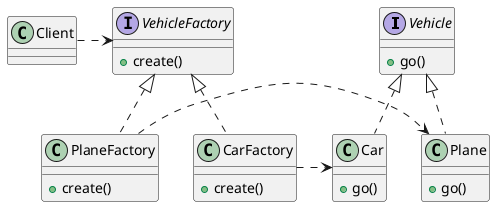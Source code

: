 @startuml

interface Vehicle {
    +go()
}

class Car {
    +go()
}

class Plane {
    +go()
}

interface VehicleFactory {
    +create()
}
class CarFactory {
    +create()
}
class PlaneFactory {
    +create()
}

class Client

Client .right.> VehicleFactory
Vehicle <|.. Car
Vehicle <|.. Plane
VehicleFactory <|.. CarFactory
VehicleFactory <|.. PlaneFactory
CarFactory ..right..> Car
PlaneFactory ..right..> Plane

@enduml